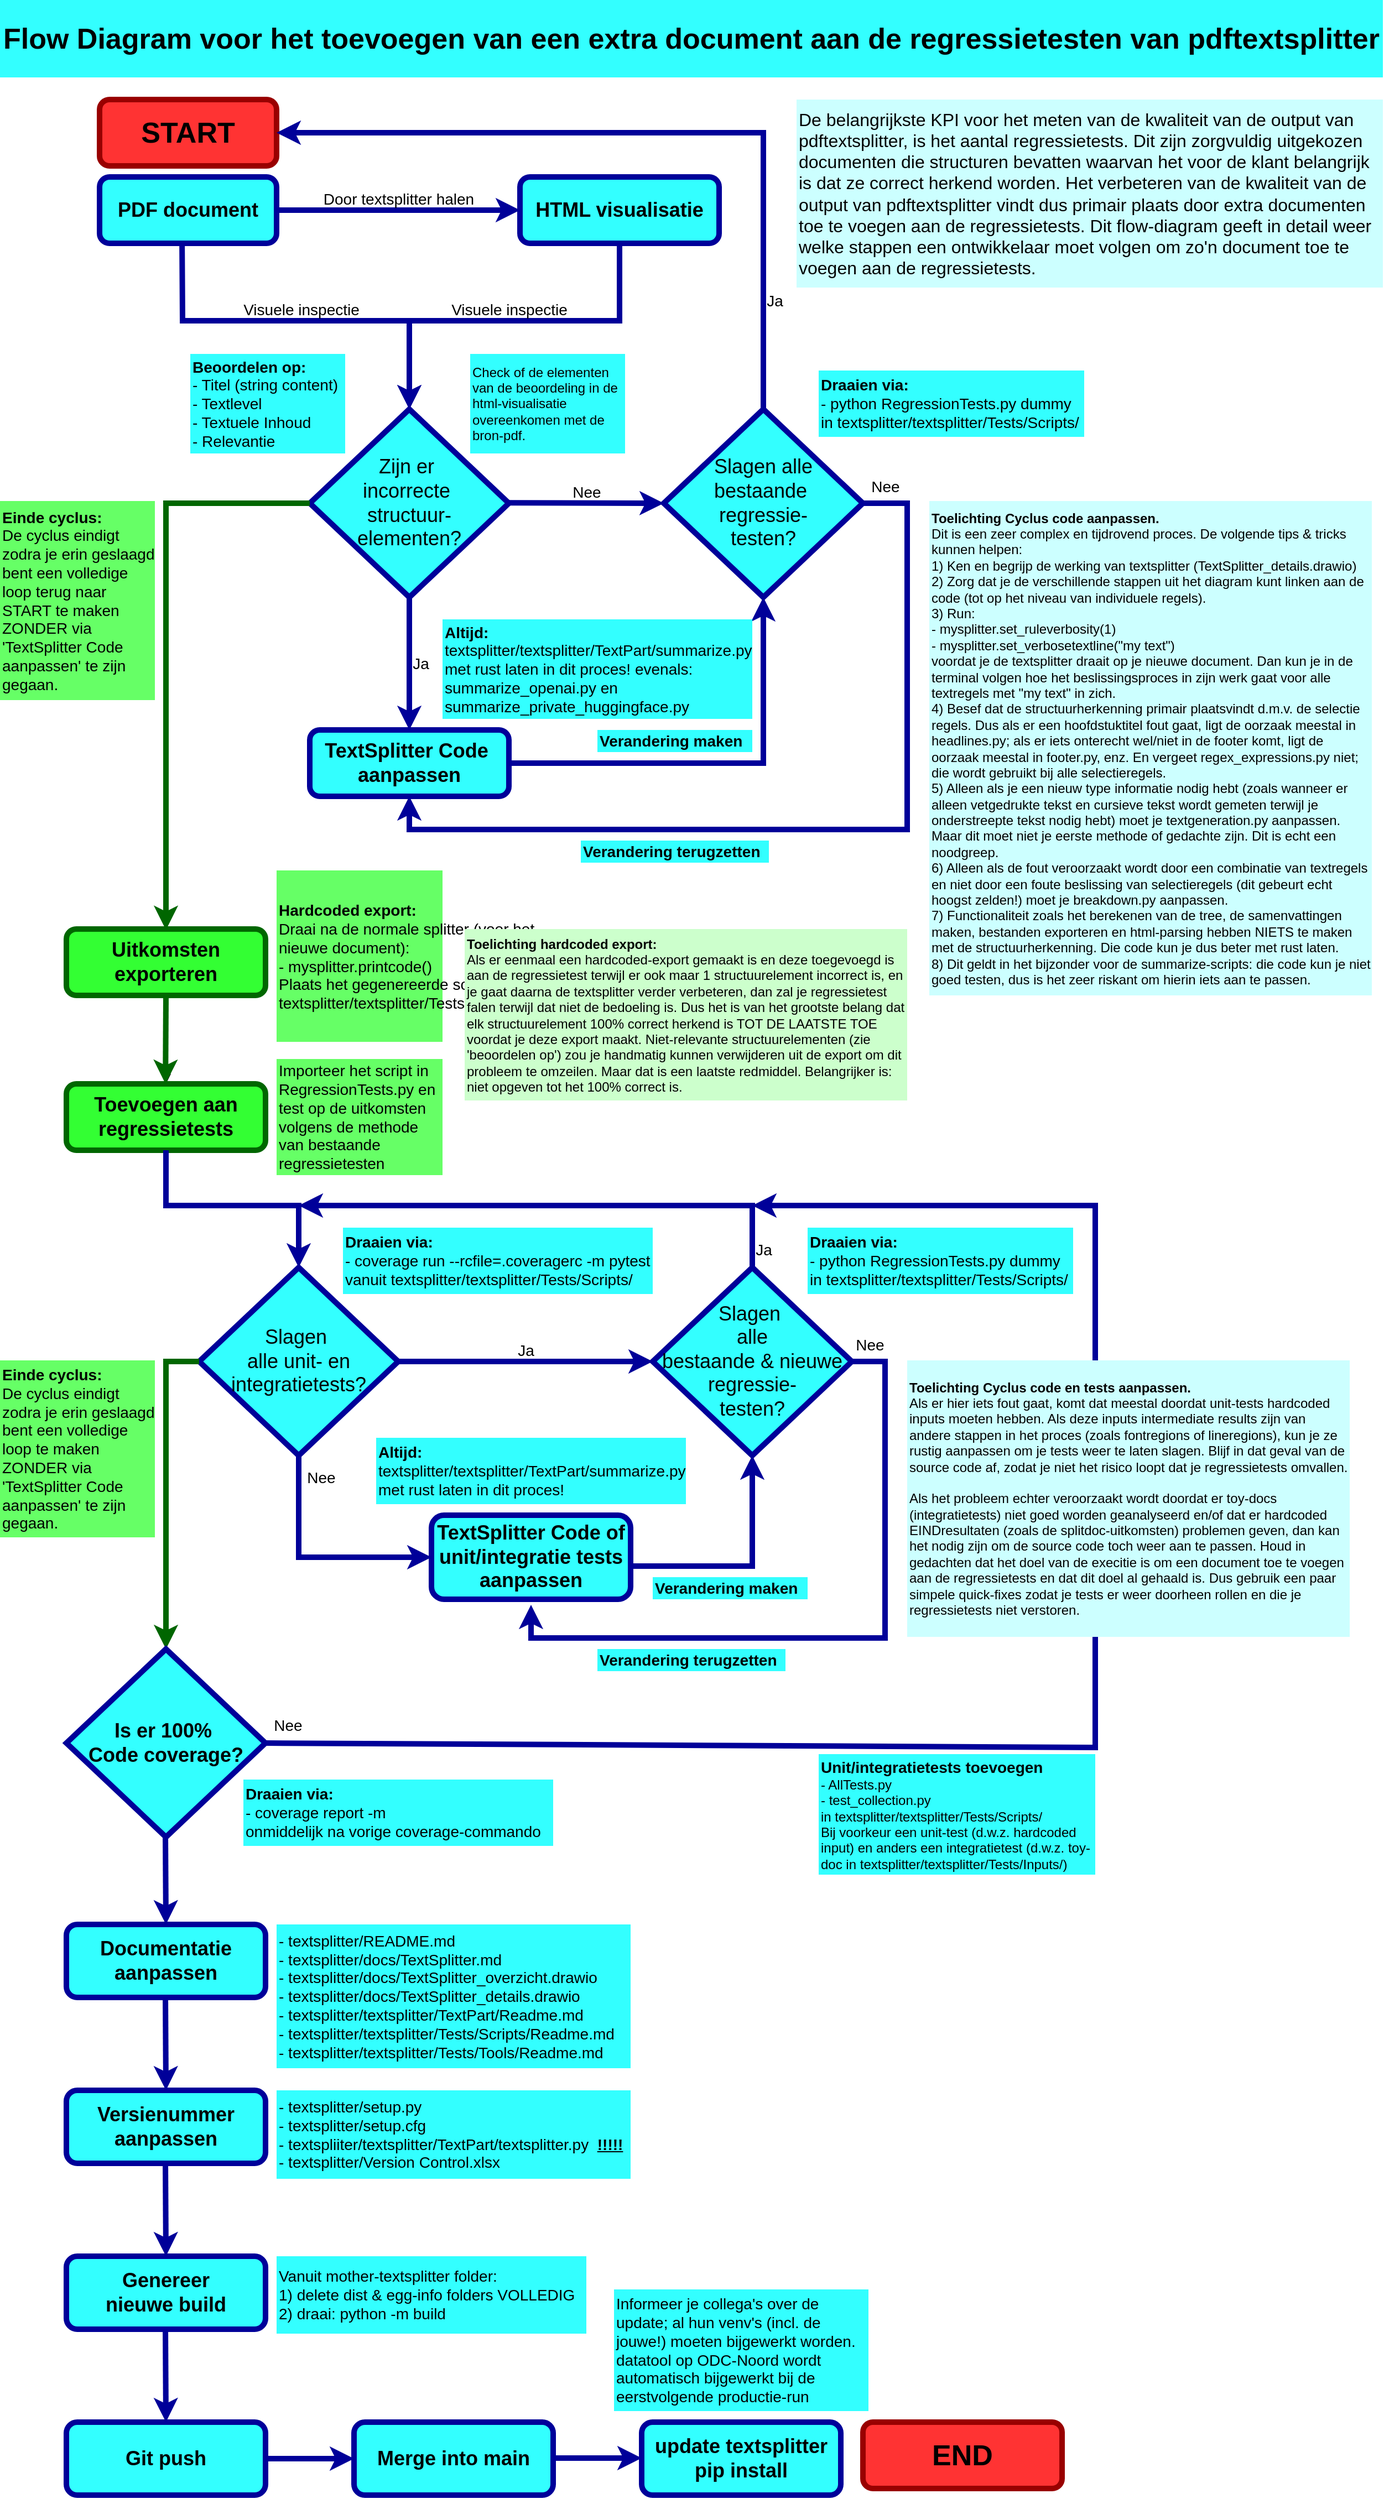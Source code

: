 <mxfile version="22.1.0" type="device">
  <diagram name="Page-1" id="12zspigX2sZvUz8JR0sr">
    <mxGraphModel dx="1364" dy="795" grid="1" gridSize="10" guides="1" tooltips="1" connect="1" arrows="1" fold="1" page="1" pageScale="1" pageWidth="850" pageHeight="1100" math="0" shadow="0">
      <root>
        <mxCell id="0" />
        <mxCell id="1" parent="0" />
        <mxCell id="MT20WT9ZjDiSe8qtbaJg-1" value="&lt;b&gt;&lt;font style=&quot;font-size: 18px;&quot;&gt;PDF document&lt;/font&gt;&lt;/b&gt;" style="rounded=1;whiteSpace=wrap;html=1;strokeColor=#000099;fillColor=#33FFFF;strokeWidth=5;" parent="1" vertex="1">
          <mxGeometry x="90" y="170" width="160" height="60" as="geometry" />
        </mxCell>
        <mxCell id="MT20WT9ZjDiSe8qtbaJg-2" value="&lt;b&gt;&lt;font style=&quot;font-size: 18px;&quot;&gt;HTML visualisatie&lt;/font&gt;&lt;/b&gt;" style="rounded=1;whiteSpace=wrap;html=1;strokeColor=#000099;fillColor=#33FFFF;strokeWidth=5;" parent="1" vertex="1">
          <mxGeometry x="470" y="170" width="180" height="60" as="geometry" />
        </mxCell>
        <mxCell id="MT20WT9ZjDiSe8qtbaJg-3" value="&lt;font style=&quot;font-size: 14px;&quot;&gt;Door textsplitter halen&lt;/font&gt;" style="endArrow=classic;html=1;rounded=0;entryX=0;entryY=0.5;entryDx=0;entryDy=0;exitX=1;exitY=0.5;exitDx=0;exitDy=0;strokeWidth=5;strokeColor=#000099;labelBackgroundColor=none;" parent="1" target="MT20WT9ZjDiSe8qtbaJg-2" edge="1">
          <mxGeometry y="10" width="50" height="50" relative="1" as="geometry">
            <mxPoint x="250" y="200" as="sourcePoint" />
            <mxPoint x="410" y="200" as="targetPoint" />
            <mxPoint as="offset" />
          </mxGeometry>
        </mxCell>
        <mxCell id="MT20WT9ZjDiSe8qtbaJg-4" value="&lt;div&gt;&lt;font style=&quot;font-size: 18px;&quot;&gt;Zijn er&amp;nbsp;&lt;/font&gt;&lt;/div&gt;&lt;div&gt;&lt;font style=&quot;font-size: 18px;&quot;&gt;incorrecte&amp;nbsp;&lt;/font&gt;&lt;/div&gt;&lt;div&gt;&lt;font style=&quot;font-size: 18px;&quot;&gt;structuur-&lt;/font&gt;&lt;/div&gt;&lt;div&gt;&lt;font style=&quot;font-size: 18px;&quot;&gt;elementen?&lt;/font&gt;&lt;/div&gt;" style="rhombus;whiteSpace=wrap;html=1;strokeWidth=5;strokeColor=#000099;fillColor=#33FFFF;" parent="1" vertex="1">
          <mxGeometry x="280" y="380" width="180" height="170" as="geometry" />
        </mxCell>
        <mxCell id="MT20WT9ZjDiSe8qtbaJg-5" value="&lt;font style=&quot;font-size: 14px;&quot;&gt;Visuele inspectie&lt;/font&gt;" style="endArrow=classic;html=1;rounded=0;entryX=0.5;entryY=0;entryDx=0;entryDy=0;exitX=0.466;exitY=0.999;exitDx=0;exitDy=0;strokeWidth=5;strokeColor=#000099;labelBackgroundColor=none;exitPerimeter=0;" parent="1" source="MT20WT9ZjDiSe8qtbaJg-1" target="MT20WT9ZjDiSe8qtbaJg-4" edge="1">
          <mxGeometry y="10" width="50" height="50" relative="1" as="geometry">
            <mxPoint x="250" y="300" as="sourcePoint" />
            <mxPoint x="470" y="300" as="targetPoint" />
            <mxPoint as="offset" />
            <Array as="points">
              <mxPoint x="165" y="300" />
              <mxPoint x="370" y="300" />
            </Array>
          </mxGeometry>
        </mxCell>
        <mxCell id="MT20WT9ZjDiSe8qtbaJg-6" value="&lt;font style=&quot;font-size: 14px;&quot;&gt;Visuele inspectie&lt;/font&gt;" style="endArrow=classic;html=1;rounded=0;entryX=0.5;entryY=0;entryDx=0;entryDy=0;exitX=0.5;exitY=1;exitDx=0;exitDy=0;strokeWidth=5;strokeColor=#000099;labelBackgroundColor=none;" parent="1" source="MT20WT9ZjDiSe8qtbaJg-2" target="MT20WT9ZjDiSe8qtbaJg-4" edge="1">
          <mxGeometry y="-10" width="50" height="50" relative="1" as="geometry">
            <mxPoint x="175" y="240" as="sourcePoint" />
            <mxPoint x="380" y="390" as="targetPoint" />
            <mxPoint as="offset" />
            <Array as="points">
              <mxPoint x="560" y="300" />
              <mxPoint x="370" y="300" />
            </Array>
          </mxGeometry>
        </mxCell>
        <mxCell id="MT20WT9ZjDiSe8qtbaJg-7" value="&lt;div align=&quot;left&quot; style=&quot;font-size: 14px;&quot;&gt;&lt;font style=&quot;font-size: 14px;&quot;&gt;&lt;b&gt;Beoordelen op:&lt;/b&gt;&lt;/font&gt;&lt;/div&gt;&lt;div align=&quot;left&quot; style=&quot;font-size: 14px;&quot;&gt;&lt;font style=&quot;font-size: 14px;&quot;&gt;- Titel (string content)&lt;/font&gt;&lt;/div&gt;&lt;div align=&quot;left&quot; style=&quot;font-size: 14px;&quot;&gt;&lt;font style=&quot;font-size: 14px;&quot;&gt;- Textlevel&lt;/font&gt;&lt;/div&gt;&lt;div align=&quot;left&quot; style=&quot;font-size: 14px;&quot;&gt;&lt;font style=&quot;font-size: 14px;&quot;&gt;- Textuele Inhoud&lt;/font&gt;&lt;/div&gt;&lt;div align=&quot;left&quot; style=&quot;font-size: 14px;&quot;&gt;&lt;font style=&quot;font-size: 14px;&quot;&gt;- Relevantie&lt;font style=&quot;font-size: 14px;&quot;&gt;&lt;br&gt;&lt;/font&gt;&lt;/font&gt;&lt;/div&gt;" style="rounded=0;whiteSpace=wrap;html=1;strokeColor=none;fillColor=#33FFFF;align=left;" parent="1" vertex="1">
          <mxGeometry x="172" y="330" width="140" height="90" as="geometry" />
        </mxCell>
        <mxCell id="MT20WT9ZjDiSe8qtbaJg-8" value="&lt;div&gt;&lt;font style=&quot;font-size: 18px;&quot;&gt;Slagen alle&lt;/font&gt;&lt;/div&gt;&lt;div&gt;&lt;font style=&quot;font-size: 18px;&quot;&gt;bestaande&amp;nbsp;&lt;/font&gt;&lt;/div&gt;&lt;div&gt;&lt;font style=&quot;font-size: 18px;&quot;&gt;regressie-&lt;/font&gt;&lt;/div&gt;&lt;div&gt;&lt;font style=&quot;font-size: 18px;&quot;&gt;testen?&lt;/font&gt;&lt;/div&gt;" style="rhombus;whiteSpace=wrap;html=1;strokeWidth=5;strokeColor=#000099;fillColor=#33FFFF;" parent="1" vertex="1">
          <mxGeometry x="600" y="380" width="180" height="170" as="geometry" />
        </mxCell>
        <mxCell id="MT20WT9ZjDiSe8qtbaJg-9" value="&lt;font style=&quot;font-size: 14px;&quot;&gt;Nee&lt;/font&gt;" style="endArrow=classic;html=1;rounded=0;exitX=1;exitY=0.5;exitDx=0;exitDy=0;strokeWidth=5;strokeColor=#000099;labelBackgroundColor=none;" parent="1" edge="1">
          <mxGeometry y="10" width="50" height="50" relative="1" as="geometry">
            <mxPoint x="460" y="464.66" as="sourcePoint" />
            <mxPoint x="600" y="465" as="targetPoint" />
            <mxPoint as="offset" />
          </mxGeometry>
        </mxCell>
        <mxCell id="MT20WT9ZjDiSe8qtbaJg-10" value="&lt;font style=&quot;font-size: 14px;&quot;&gt;Ja&lt;/font&gt;" style="endArrow=classic;html=1;rounded=0;exitX=0.5;exitY=1;exitDx=0;exitDy=0;strokeWidth=5;strokeColor=#000099;labelBackgroundColor=none;" parent="1" source="MT20WT9ZjDiSe8qtbaJg-4" edge="1">
          <mxGeometry y="10" width="50" height="50" relative="1" as="geometry">
            <mxPoint x="440" y="700" as="sourcePoint" />
            <mxPoint x="370" y="670" as="targetPoint" />
            <mxPoint as="offset" />
          </mxGeometry>
        </mxCell>
        <mxCell id="MT20WT9ZjDiSe8qtbaJg-11" value="&lt;div style=&quot;font-size: 18px;&quot;&gt;&lt;font style=&quot;font-size: 18px;&quot;&gt;&lt;b&gt;TextSplitter Code&amp;nbsp;&lt;/b&gt;&lt;/font&gt;&lt;/div&gt;&lt;div style=&quot;font-size: 18px;&quot;&gt;&lt;font style=&quot;font-size: 18px;&quot;&gt;&lt;b&gt;aanpassen&lt;/b&gt;&lt;/font&gt;&lt;/div&gt;" style="rounded=1;whiteSpace=wrap;html=1;strokeColor=#000099;fillColor=#33FFFF;strokeWidth=5;" parent="1" vertex="1">
          <mxGeometry x="280" y="670" width="180" height="60" as="geometry" />
        </mxCell>
        <mxCell id="MT20WT9ZjDiSe8qtbaJg-12" value="&lt;b&gt;&lt;font style=&quot;font-size: 26px;&quot;&gt;START&lt;/font&gt;&lt;/b&gt;" style="rounded=1;whiteSpace=wrap;html=1;strokeColor=#990000;fillColor=#FF3333;strokeWidth=5;" parent="1" vertex="1">
          <mxGeometry x="90" y="100" width="160" height="60" as="geometry" />
        </mxCell>
        <mxCell id="MT20WT9ZjDiSe8qtbaJg-13" value="" style="endArrow=classic;html=1;rounded=0;exitX=1;exitY=0.5;exitDx=0;exitDy=0;strokeWidth=5;strokeColor=#000099;labelBackgroundColor=none;entryX=0.5;entryY=1;entryDx=0;entryDy=0;" parent="1" source="MT20WT9ZjDiSe8qtbaJg-11" target="MT20WT9ZjDiSe8qtbaJg-8" edge="1">
          <mxGeometry x="-0.263" y="10" width="50" height="50" relative="1" as="geometry">
            <mxPoint x="590" y="670" as="sourcePoint" />
            <mxPoint x="590" y="790" as="targetPoint" />
            <mxPoint as="offset" />
            <Array as="points">
              <mxPoint x="690" y="700" />
            </Array>
          </mxGeometry>
        </mxCell>
        <mxCell id="MT20WT9ZjDiSe8qtbaJg-14" value="&lt;font style=&quot;font-size: 14px;&quot;&gt;Nee&lt;/font&gt;" style="endArrow=classic;html=1;rounded=0;strokeWidth=5;strokeColor=#000099;labelBackgroundColor=none;entryX=0.5;entryY=1;entryDx=0;entryDy=0;exitX=1;exitY=0.5;exitDx=0;exitDy=0;" parent="1" source="MT20WT9ZjDiSe8qtbaJg-8" target="MT20WT9ZjDiSe8qtbaJg-11" edge="1">
          <mxGeometry x="-0.951" y="15" width="50" height="50" relative="1" as="geometry">
            <mxPoint x="810" y="460" as="sourcePoint" />
            <mxPoint x="920" y="464.92" as="targetPoint" />
            <mxPoint as="offset" />
            <Array as="points">
              <mxPoint x="820" y="465" />
              <mxPoint x="820" y="760" />
              <mxPoint x="370" y="760" />
            </Array>
          </mxGeometry>
        </mxCell>
        <mxCell id="MT20WT9ZjDiSe8qtbaJg-15" value="&lt;font style=&quot;font-size: 14px;&quot;&gt;&lt;b&gt;Verandering terugzetten&lt;/b&gt;&lt;/font&gt;" style="rounded=0;whiteSpace=wrap;html=1;strokeColor=none;fillColor=#33FFFF;align=left;" parent="1" vertex="1">
          <mxGeometry x="525" y="770" width="170" height="20" as="geometry" />
        </mxCell>
        <mxCell id="MT20WT9ZjDiSe8qtbaJg-21" value="&lt;font style=&quot;font-size: 14px;&quot;&gt;&lt;b&gt;Verandering maken&lt;br&gt;&lt;/b&gt;&lt;/font&gt;" style="rounded=0;whiteSpace=wrap;html=1;strokeColor=none;fillColor=#33FFFF;align=left;" parent="1" vertex="1">
          <mxGeometry x="540" y="670" width="140" height="20" as="geometry" />
        </mxCell>
        <mxCell id="MT20WT9ZjDiSe8qtbaJg-22" value="&lt;font style=&quot;font-size: 14px;&quot;&gt;Ja&lt;/font&gt;" style="endArrow=classic;html=1;rounded=0;exitX=0.5;exitY=0;exitDx=0;exitDy=0;strokeWidth=5;strokeColor=#000099;labelBackgroundColor=none;entryX=1;entryY=0.5;entryDx=0;entryDy=0;" parent="1" source="MT20WT9ZjDiSe8qtbaJg-8" target="MT20WT9ZjDiSe8qtbaJg-12" edge="1">
          <mxGeometry x="-0.714" y="-10" width="50" height="50" relative="1" as="geometry">
            <mxPoint x="630" y="290" as="sourcePoint" />
            <mxPoint x="560" y="300" as="targetPoint" />
            <mxPoint as="offset" />
            <Array as="points">
              <mxPoint x="690" y="130" />
            </Array>
          </mxGeometry>
        </mxCell>
        <mxCell id="MT20WT9ZjDiSe8qtbaJg-24" value="" style="endArrow=classic;html=1;rounded=0;strokeWidth=5;strokeColor=#006600;labelBackgroundColor=none;exitX=0;exitY=0.5;exitDx=0;exitDy=0;" parent="1" source="MT20WT9ZjDiSe8qtbaJg-4" edge="1">
          <mxGeometry y="10" width="50" height="50" relative="1" as="geometry">
            <mxPoint x="180" y="520" as="sourcePoint" />
            <mxPoint x="150" y="850.833" as="targetPoint" />
            <mxPoint as="offset" />
            <Array as="points">
              <mxPoint x="150" y="465" />
            </Array>
          </mxGeometry>
        </mxCell>
        <mxCell id="MT20WT9ZjDiSe8qtbaJg-26" value="&lt;div&gt;&lt;font size=&quot;1&quot;&gt;&lt;span style=&quot;font-size: 14px;&quot;&gt;&lt;b&gt;Einde cyclus:&lt;/b&gt;&lt;/span&gt;&lt;/font&gt;&lt;/div&gt;&lt;div&gt;&lt;font style=&quot;font-size: 14px;&quot;&gt;&lt;span&gt;De cyclus eindigt zodra je erin geslaagd bent een volledige loop terug naar START te maken ZONDER via &#39;TextSplitter Code aanpassen&#39; te zijn gegaan.&lt;br&gt;&lt;/span&gt;&lt;/font&gt;&lt;/div&gt;" style="rounded=0;whiteSpace=wrap;html=1;strokeColor=none;fillColor=#66FF66;align=left;fontStyle=0" parent="1" vertex="1">
          <mxGeometry y="463" width="140" height="180" as="geometry" />
        </mxCell>
        <mxCell id="MT20WT9ZjDiSe8qtbaJg-27" value="&lt;div style=&quot;font-size: 14px;&quot;&gt;&lt;font size=&quot;1&quot;&gt;&lt;b&gt;&lt;font style=&quot;font-size: 14px;&quot;&gt;Draaien via:&lt;/font&gt;&lt;/b&gt;&lt;/font&gt;&lt;/div&gt;&lt;div style=&quot;font-size: 14px;&quot;&gt;- python RegressionTests.py dummy&lt;/div&gt;&lt;div style=&quot;font-size: 14px;&quot;&gt;in textsplitter/textsplitter/Tests/Scripts/&lt;br style=&quot;font-size: 14px;&quot;&gt;&lt;/div&gt;" style="rounded=0;whiteSpace=wrap;html=1;strokeColor=none;fillColor=#33FFFF;align=left;fontSize=14;" parent="1" vertex="1">
          <mxGeometry x="740" y="345" width="240" height="60" as="geometry" />
        </mxCell>
        <mxCell id="MT20WT9ZjDiSe8qtbaJg-34" value="" style="edgeStyle=orthogonalEdgeStyle;rounded=0;orthogonalLoop=1;jettySize=auto;html=1;" parent="1" source="MT20WT9ZjDiSe8qtbaJg-28" target="MT20WT9ZjDiSe8qtbaJg-31" edge="1">
          <mxGeometry relative="1" as="geometry" />
        </mxCell>
        <mxCell id="MT20WT9ZjDiSe8qtbaJg-28" value="&lt;b&gt;&lt;font style=&quot;font-size: 18px;&quot;&gt;Uitkomsten exporteren&lt;/font&gt;&lt;/b&gt;" style="rounded=1;whiteSpace=wrap;html=1;strokeColor=#006600;fillColor=#33FF33;strokeWidth=5;" parent="1" vertex="1">
          <mxGeometry x="60" y="850" width="180" height="60" as="geometry" />
        </mxCell>
        <mxCell id="MT20WT9ZjDiSe8qtbaJg-29" value="&lt;div&gt;&lt;font size=&quot;1&quot;&gt;&lt;span style=&quot;font-size: 14px;&quot;&gt;&lt;b&gt;Hardcoded export:&lt;br&gt;&lt;/b&gt;&lt;/span&gt;&lt;/font&gt;&lt;/div&gt;&lt;div&gt;&lt;font style=&quot;font-size: 14px;&quot;&gt;&lt;span&gt;Draai na de normale splitter (voor het nieuwe document):&lt;/span&gt;&lt;/font&gt;&lt;/div&gt;&lt;div&gt;&lt;font style=&quot;font-size: 14px;&quot;&gt;&lt;span&gt;- mysplitter.printcode()&lt;/span&gt;&lt;/font&gt;&lt;/div&gt;&lt;div&gt;&lt;font style=&quot;font-size: 14px;&quot;&gt;&lt;span&gt;Plaats het gegenereerde script in textsplitter/textsplitter/Tests/Hardcodes/&lt;br&gt;&lt;/span&gt;&lt;/font&gt;&lt;/div&gt;" style="rounded=0;whiteSpace=wrap;html=1;strokeColor=none;fillColor=#66FF66;align=left;fontStyle=0" parent="1" vertex="1">
          <mxGeometry x="250" y="797" width="150" height="155" as="geometry" />
        </mxCell>
        <mxCell id="MT20WT9ZjDiSe8qtbaJg-31" value="&lt;b&gt;&lt;font style=&quot;font-size: 18px;&quot;&gt;Toevoegen aan regressietests&lt;br&gt;&lt;/font&gt;&lt;/b&gt;" style="rounded=1;whiteSpace=wrap;html=1;strokeColor=#006600;fillColor=#33FF33;strokeWidth=5;" parent="1" vertex="1">
          <mxGeometry x="60" y="990" width="180" height="60" as="geometry" />
        </mxCell>
        <mxCell id="MT20WT9ZjDiSe8qtbaJg-32" value="&lt;font style=&quot;font-size: 14px;&quot;&gt;Importeer het script in RegressionTests.py en test op de uitkomsten volgens de methode van bestaande regressietesten&lt;br&gt;&lt;/font&gt;" style="rounded=0;whiteSpace=wrap;html=1;strokeColor=none;fillColor=#66FF66;align=left;fontStyle=0" parent="1" vertex="1">
          <mxGeometry x="250" y="967.5" width="150" height="105" as="geometry" />
        </mxCell>
        <mxCell id="MT20WT9ZjDiSe8qtbaJg-33" value="" style="endArrow=classic;html=1;rounded=0;strokeWidth=5;strokeColor=#006600;labelBackgroundColor=none;" parent="1" edge="1">
          <mxGeometry y="10" width="50" height="50" relative="1" as="geometry">
            <mxPoint x="150" y="910" as="sourcePoint" />
            <mxPoint x="149.58" y="990" as="targetPoint" />
            <mxPoint as="offset" />
          </mxGeometry>
        </mxCell>
        <mxCell id="MT20WT9ZjDiSe8qtbaJg-36" value="&lt;div&gt;&lt;font style=&quot;font-size: 18px;&quot;&gt;Slagen&amp;nbsp;&lt;/font&gt;&lt;/div&gt;&lt;div&gt;&lt;font style=&quot;font-size: 18px;&quot;&gt;alle unit- en integratietests?&lt;/font&gt;&lt;/div&gt;" style="rhombus;whiteSpace=wrap;html=1;strokeWidth=5;strokeColor=#000099;fillColor=#33FFFF;" parent="1" vertex="1">
          <mxGeometry x="180" y="1156" width="180" height="170" as="geometry" />
        </mxCell>
        <mxCell id="MT20WT9ZjDiSe8qtbaJg-37" value="" style="endArrow=classic;html=1;rounded=0;strokeWidth=5;strokeColor=#000099;labelBackgroundColor=none;entryX=0.5;entryY=0;entryDx=0;entryDy=0;" parent="1" target="MT20WT9ZjDiSe8qtbaJg-36" edge="1">
          <mxGeometry y="10" width="50" height="50" relative="1" as="geometry">
            <mxPoint x="150" y="1050" as="sourcePoint" />
            <mxPoint x="149.58" y="1140" as="targetPoint" />
            <mxPoint as="offset" />
            <Array as="points">
              <mxPoint x="150" y="1100" />
              <mxPoint x="270" y="1100" />
            </Array>
          </mxGeometry>
        </mxCell>
        <mxCell id="MT20WT9ZjDiSe8qtbaJg-39" value="&lt;div style=&quot;font-size: 18px;&quot;&gt;&lt;font style=&quot;font-size: 18px;&quot;&gt;&lt;b&gt;TextSplitter Code of unit/integratie tests&lt;br&gt;&lt;/b&gt;&lt;/font&gt;&lt;/div&gt;&lt;div style=&quot;font-size: 18px;&quot;&gt;&lt;font style=&quot;font-size: 18px;&quot;&gt;&lt;b&gt;aanpassen&lt;/b&gt;&lt;/font&gt;&lt;/div&gt;" style="rounded=1;whiteSpace=wrap;html=1;strokeColor=#000099;fillColor=#33FFFF;strokeWidth=5;" parent="1" vertex="1">
          <mxGeometry x="390" y="1380" width="180" height="76" as="geometry" />
        </mxCell>
        <mxCell id="MT20WT9ZjDiSe8qtbaJg-40" value="&lt;div&gt;&lt;font style=&quot;font-size: 18px;&quot;&gt;Slagen&amp;nbsp;&lt;/font&gt;&lt;/div&gt;&lt;div&gt;&lt;font style=&quot;font-size: 18px;&quot;&gt;alle&lt;/font&gt;&lt;/div&gt;&lt;div&gt;&lt;font style=&quot;font-size: 18px;&quot;&gt;bestaande &amp;amp; nieuwe &lt;br&gt;&lt;/font&gt;&lt;/div&gt;&lt;div&gt;&lt;font style=&quot;font-size: 18px;&quot;&gt;regressie-&lt;/font&gt;&lt;/div&gt;&lt;div&gt;&lt;font style=&quot;font-size: 18px;&quot;&gt;testen?&lt;/font&gt;&lt;/div&gt;" style="rhombus;whiteSpace=wrap;html=1;strokeWidth=5;strokeColor=#000099;fillColor=#33FFFF;" parent="1" vertex="1">
          <mxGeometry x="590" y="1156" width="180" height="170" as="geometry" />
        </mxCell>
        <mxCell id="MT20WT9ZjDiSe8qtbaJg-41" value="&lt;font style=&quot;font-size: 14px;&quot;&gt;Ja&lt;/font&gt;" style="endArrow=classic;html=1;rounded=0;exitX=1;exitY=0.5;exitDx=0;exitDy=0;strokeWidth=5;strokeColor=#000099;labelBackgroundColor=none;entryX=0;entryY=0.5;entryDx=0;entryDy=0;" parent="1" source="MT20WT9ZjDiSe8qtbaJg-36" target="MT20WT9ZjDiSe8qtbaJg-40" edge="1">
          <mxGeometry y="10" width="50" height="50" relative="1" as="geometry">
            <mxPoint x="489.58" y="1246" as="sourcePoint" />
            <mxPoint x="489.58" y="1366" as="targetPoint" />
            <mxPoint as="offset" />
          </mxGeometry>
        </mxCell>
        <mxCell id="MT20WT9ZjDiSe8qtbaJg-42" value="&lt;font style=&quot;font-size: 14px;&quot;&gt;Nee&lt;/font&gt;" style="endArrow=classic;html=1;rounded=0;exitX=0.5;exitY=1;exitDx=0;exitDy=0;strokeWidth=5;strokeColor=#000099;labelBackgroundColor=none;entryX=0;entryY=0.5;entryDx=0;entryDy=0;" parent="1" source="MT20WT9ZjDiSe8qtbaJg-36" target="MT20WT9ZjDiSe8qtbaJg-39" edge="1">
          <mxGeometry x="-0.818" y="20" width="50" height="50" relative="1" as="geometry">
            <mxPoint x="360" y="1325.17" as="sourcePoint" />
            <mxPoint x="590" y="1325.17" as="targetPoint" />
            <mxPoint as="offset" />
            <Array as="points">
              <mxPoint x="270" y="1418" />
            </Array>
          </mxGeometry>
        </mxCell>
        <mxCell id="MT20WT9ZjDiSe8qtbaJg-43" value="" style="endArrow=classic;html=1;rounded=0;exitX=1;exitY=0.5;exitDx=0;exitDy=0;strokeWidth=5;strokeColor=#000099;labelBackgroundColor=none;" parent="1" target="MT20WT9ZjDiSe8qtbaJg-40" edge="1">
          <mxGeometry x="-0.263" y="10" width="50" height="50" relative="1" as="geometry">
            <mxPoint x="570" y="1426" as="sourcePoint" />
            <mxPoint x="800" y="1276" as="targetPoint" />
            <mxPoint as="offset" />
            <Array as="points">
              <mxPoint x="680" y="1426" />
            </Array>
          </mxGeometry>
        </mxCell>
        <mxCell id="MT20WT9ZjDiSe8qtbaJg-44" value="&lt;font style=&quot;font-size: 14px;&quot;&gt;&lt;b&gt;Verandering maken&lt;br&gt;&lt;/b&gt;&lt;/font&gt;" style="rounded=0;whiteSpace=wrap;html=1;strokeColor=none;fillColor=#33FFFF;align=left;" parent="1" vertex="1">
          <mxGeometry x="590" y="1436" width="140" height="20" as="geometry" />
        </mxCell>
        <mxCell id="MT20WT9ZjDiSe8qtbaJg-46" value="&lt;font style=&quot;font-size: 14px;&quot;&gt;Nee&lt;/font&gt;" style="endArrow=classic;html=1;rounded=0;strokeWidth=5;strokeColor=#000099;labelBackgroundColor=none;entryX=0.5;entryY=1;entryDx=0;entryDy=0;exitX=1;exitY=0.5;exitDx=0;exitDy=0;" parent="1" source="MT20WT9ZjDiSe8qtbaJg-40" edge="1">
          <mxGeometry x="-0.951" y="15" width="50" height="50" relative="1" as="geometry">
            <mxPoint x="890" y="1196" as="sourcePoint" />
            <mxPoint x="480" y="1461" as="targetPoint" />
            <mxPoint as="offset" />
            <Array as="points">
              <mxPoint x="800" y="1241" />
              <mxPoint x="800" y="1491" />
              <mxPoint x="480" y="1491" />
            </Array>
          </mxGeometry>
        </mxCell>
        <mxCell id="MT20WT9ZjDiSe8qtbaJg-47" value="&lt;font style=&quot;font-size: 14px;&quot;&gt;&lt;b&gt;Verandering terugzetten&lt;/b&gt;&lt;/font&gt;" style="rounded=0;whiteSpace=wrap;html=1;strokeColor=none;fillColor=#33FFFF;align=left;" parent="1" vertex="1">
          <mxGeometry x="540" y="1501" width="170" height="20" as="geometry" />
        </mxCell>
        <mxCell id="MT20WT9ZjDiSe8qtbaJg-48" value="&lt;font style=&quot;font-size: 14px;&quot;&gt;Ja&lt;/font&gt;" style="endArrow=classic;html=1;rounded=0;exitX=0.5;exitY=0;exitDx=0;exitDy=0;strokeWidth=5;strokeColor=#000099;labelBackgroundColor=none;" parent="1" source="MT20WT9ZjDiSe8qtbaJg-40" edge="1">
          <mxGeometry x="-0.931" y="-10" width="50" height="50" relative="1" as="geometry">
            <mxPoint x="695" y="1060" as="sourcePoint" />
            <mxPoint x="270" y="1100" as="targetPoint" />
            <mxPoint as="offset" />
            <Array as="points">
              <mxPoint x="680" y="1100" />
            </Array>
          </mxGeometry>
        </mxCell>
        <mxCell id="MT20WT9ZjDiSe8qtbaJg-49" value="" style="endArrow=classic;html=1;rounded=0;strokeWidth=5;strokeColor=#006600;labelBackgroundColor=none;exitX=0;exitY=0.5;exitDx=0;exitDy=0;entryX=0.5;entryY=0;entryDx=0;entryDy=0;" parent="1" source="MT20WT9ZjDiSe8qtbaJg-36" target="MT20WT9ZjDiSe8qtbaJg-53" edge="1">
          <mxGeometry y="10" width="50" height="50" relative="1" as="geometry">
            <mxPoint x="280" y="1235.58" as="sourcePoint" />
            <mxPoint x="150" y="1621.413" as="targetPoint" />
            <mxPoint as="offset" />
            <Array as="points">
              <mxPoint x="150" y="1241" />
            </Array>
          </mxGeometry>
        </mxCell>
        <mxCell id="MT20WT9ZjDiSe8qtbaJg-50" value="&lt;div&gt;&lt;font size=&quot;1&quot;&gt;&lt;span style=&quot;font-size: 14px;&quot;&gt;&lt;b&gt;Einde cyclus:&lt;/b&gt;&lt;/span&gt;&lt;/font&gt;&lt;/div&gt;&lt;div&gt;&lt;font style=&quot;font-size: 14px;&quot;&gt;&lt;span&gt;De cyclus eindigt zodra je erin geslaagd bent een volledige loop te maken ZONDER via &#39;TextSplitter Code aanpassen&#39; te zijn gegaan.&lt;br&gt;&lt;/span&gt;&lt;/font&gt;&lt;/div&gt;" style="rounded=0;whiteSpace=wrap;html=1;strokeColor=none;fillColor=#66FF66;align=left;fontStyle=0" parent="1" vertex="1">
          <mxGeometry y="1240" width="140" height="160" as="geometry" />
        </mxCell>
        <mxCell id="MT20WT9ZjDiSe8qtbaJg-51" value="&lt;div style=&quot;font-size: 14px;&quot;&gt;&lt;font size=&quot;1&quot;&gt;&lt;b&gt;&lt;font style=&quot;font-size: 14px;&quot;&gt;Draaien via:&lt;/font&gt;&lt;/b&gt;&lt;/font&gt;&lt;/div&gt;&lt;div style=&quot;font-size: 14px;&quot;&gt;- coverage run --rcfile=.coveragerc -m pytest&lt;br&gt;&lt;/div&gt;&lt;div style=&quot;font-size: 14px;&quot;&gt;vanuit textsplitter/textsplitter/Tests/Scripts/&lt;br style=&quot;font-size: 14px;&quot;&gt;&lt;/div&gt;" style="rounded=0;whiteSpace=wrap;html=1;strokeColor=none;fillColor=#33FFFF;align=left;fontSize=14;" parent="1" vertex="1">
          <mxGeometry x="310" y="1120" width="280" height="60" as="geometry" />
        </mxCell>
        <mxCell id="MT20WT9ZjDiSe8qtbaJg-52" value="&lt;div style=&quot;font-size: 14px;&quot;&gt;&lt;font size=&quot;1&quot;&gt;&lt;b&gt;&lt;font style=&quot;font-size: 14px;&quot;&gt;Draaien via:&lt;/font&gt;&lt;/b&gt;&lt;/font&gt;&lt;/div&gt;&lt;div style=&quot;font-size: 14px;&quot;&gt;- python RegressionTests.py dummy&lt;/div&gt;&lt;div style=&quot;font-size: 14px;&quot;&gt;in textsplitter/textsplitter/Tests/Scripts/&lt;br style=&quot;font-size: 14px;&quot;&gt;&lt;/div&gt;" style="rounded=0;whiteSpace=wrap;html=1;strokeColor=none;fillColor=#33FFFF;align=left;fontSize=14;" parent="1" vertex="1">
          <mxGeometry x="730" y="1120" width="240" height="60" as="geometry" />
        </mxCell>
        <mxCell id="MT20WT9ZjDiSe8qtbaJg-53" value="&lt;div style=&quot;font-size: 18px;&quot;&gt;&lt;b&gt;&lt;font style=&quot;font-size: 18px;&quot;&gt;Is er 100%&amp;nbsp;&lt;/font&gt;&lt;/b&gt;&lt;/div&gt;&lt;div style=&quot;font-size: 18px;&quot;&gt;&lt;b&gt;&lt;font style=&quot;font-size: 18px;&quot;&gt;Code coverage?&lt;/font&gt;&lt;/b&gt;&lt;/div&gt;" style="rhombus;whiteSpace=wrap;html=1;strokeWidth=5;strokeColor=#000099;fillColor=#33FFFF;" parent="1" vertex="1">
          <mxGeometry x="60" y="1501" width="180" height="170" as="geometry" />
        </mxCell>
        <mxCell id="MT20WT9ZjDiSe8qtbaJg-54" value="&lt;font style=&quot;font-size: 14px;&quot;&gt;Nee&lt;/font&gt;" style="endArrow=classic;html=1;rounded=0;exitX=1;exitY=0.5;exitDx=0;exitDy=0;strokeWidth=5;strokeColor=#000099;labelBackgroundColor=none;" parent="1" source="MT20WT9ZjDiSe8qtbaJg-53" edge="1">
          <mxGeometry x="-0.975" y="16" width="50" height="50" relative="1" as="geometry">
            <mxPoint x="425" y="1571" as="sourcePoint" />
            <mxPoint x="680" y="1100" as="targetPoint" />
            <mxPoint as="offset" />
            <Array as="points">
              <mxPoint x="990" y="1590" />
              <mxPoint x="990" y="1100" />
            </Array>
          </mxGeometry>
        </mxCell>
        <mxCell id="MT20WT9ZjDiSe8qtbaJg-55" value="&lt;div style=&quot;font-size: 14px;&quot;&gt;&lt;font size=&quot;1&quot;&gt;&lt;b&gt;&lt;font style=&quot;font-size: 14px;&quot;&gt;Altijd:&lt;/font&gt;&lt;/b&gt;&lt;/font&gt;&lt;/div&gt;&lt;div&gt;textsplitter/textsplitter/TextPart/summarize.py&lt;/div&gt;&lt;div&gt;met rust laten in dit proces!&lt;br&gt;&lt;/div&gt;" style="rounded=0;whiteSpace=wrap;html=1;strokeColor=none;fillColor=#33FFFF;align=left;fontSize=14;" parent="1" vertex="1">
          <mxGeometry x="340" y="1310" width="280" height="60" as="geometry" />
        </mxCell>
        <mxCell id="MT20WT9ZjDiSe8qtbaJg-56" value="&lt;div style=&quot;font-size: 14px;&quot;&gt;&lt;font size=&quot;1&quot;&gt;&lt;b&gt;&lt;font style=&quot;font-size: 14px;&quot;&gt;Altijd:&lt;/font&gt;&lt;/b&gt;&lt;/font&gt;&lt;/div&gt;&lt;div&gt;textsplitter/textsplitter/TextPart/summarize.py&lt;/div&gt;&lt;div&gt;met rust laten in dit proces! evenals:&lt;/div&gt;&lt;div&gt;summarize_openai.py en&lt;/div&gt;&lt;div&gt;summarize_private_huggingface.py&lt;br&gt;&lt;/div&gt;" style="rounded=0;whiteSpace=wrap;html=1;strokeColor=none;fillColor=#33FFFF;align=left;fontSize=14;" parent="1" vertex="1">
          <mxGeometry x="400" y="570" width="280" height="90" as="geometry" />
        </mxCell>
        <mxCell id="MT20WT9ZjDiSe8qtbaJg-59" value="&lt;div&gt;&lt;font style=&quot;font-size: 14px;&quot;&gt;&lt;b&gt;Unit/integratietests toevoegen&lt;/b&gt;&lt;/font&gt;&lt;/div&gt;&lt;div&gt;- AllTests.py&lt;/div&gt;&lt;div&gt;- test_collection.py&lt;/div&gt;&lt;div&gt;in textsplitter/textsplitter/Tests/Scripts/&lt;br&gt;&lt;/div&gt;&lt;div&gt;Bij voorkeur een unit-test (d.w.z. hardcoded input) en anders een integratietest (d.w.z. toy-doc in textsplitter/textsplitter/Tests/Inputs/)&lt;br&gt;&lt;/div&gt;" style="rounded=0;whiteSpace=wrap;html=1;strokeColor=none;fillColor=#33FFFF;align=left;" parent="1" vertex="1">
          <mxGeometry x="740" y="1596" width="250" height="109" as="geometry" />
        </mxCell>
        <mxCell id="MT20WT9ZjDiSe8qtbaJg-62" value="&lt;div style=&quot;font-size: 14px;&quot;&gt;&lt;font size=&quot;1&quot;&gt;&lt;b&gt;&lt;font style=&quot;font-size: 14px;&quot;&gt;Draaien via:&lt;/font&gt;&lt;/b&gt;&lt;/font&gt;&lt;/div&gt;&lt;div style=&quot;font-size: 14px;&quot;&gt;- coverage report -m&lt;br&gt;&lt;/div&gt;&lt;div style=&quot;font-size: 14px;&quot;&gt;onmiddelijk na vorige coverage-commando&lt;br style=&quot;font-size: 14px;&quot;&gt;&lt;/div&gt;" style="rounded=0;whiteSpace=wrap;html=1;strokeColor=none;fillColor=#33FFFF;align=left;fontSize=14;" parent="1" vertex="1">
          <mxGeometry x="220" y="1619" width="280" height="60" as="geometry" />
        </mxCell>
        <mxCell id="MT20WT9ZjDiSe8qtbaJg-63" value="&lt;div&gt;&lt;b&gt;Toelichting hardcoded export:&lt;/b&gt;&lt;/div&gt;&lt;div&gt;Als er eenmaal een hardcoded-export gemaakt is en deze toegevoegd is aan de regressietest terwijl er ook maar 1 structuurelement incorrect is, en je gaat daarna de textsplitter verder verbeteren, dan zal je regressietest falen terwijl dat niet de bedoeling is. Dus het is van het grootste belang dat elk structuurelement 100% correct herkend is TOT DE LAATSTE TOE voordat je deze export maakt. Niet-relevante structuurelementen (zie &#39;beoordelen op&#39;) zou je handmatig kunnen verwijderen uit de export om dit probleem te omzeilen. Maar dat is een laatste redmiddel. Belangrijker is: niet opgeven tot het 100% correct is.&lt;br&gt;&lt;/div&gt;" style="rounded=0;whiteSpace=wrap;html=1;strokeColor=none;fillColor=#CCFFCC;align=left;fontStyle=0" parent="1" vertex="1">
          <mxGeometry x="420" y="850" width="400" height="155" as="geometry" />
        </mxCell>
        <mxCell id="MT20WT9ZjDiSe8qtbaJg-64" value="&lt;div style=&quot;font-size: 18px;&quot;&gt;&lt;b&gt;&lt;font style=&quot;font-size: 18px;&quot;&gt;Documentatie&lt;/font&gt;&lt;/b&gt;&lt;/div&gt;&lt;div style=&quot;font-size: 18px;&quot;&gt;&lt;b&gt;&lt;font style=&quot;font-size: 18px;&quot;&gt;aanpassen&lt;/font&gt;&lt;/b&gt;&lt;br&gt;&lt;/div&gt;" style="rounded=1;whiteSpace=wrap;html=1;strokeColor=#000099;fillColor=#33FFFF;strokeWidth=5;" parent="1" vertex="1">
          <mxGeometry x="60" y="1750" width="180" height="66" as="geometry" />
        </mxCell>
        <mxCell id="MT20WT9ZjDiSe8qtbaJg-65" value="&lt;div&gt;- textsplitter/README.md&lt;br&gt;&lt;/div&gt;&lt;div&gt;- textsplitter/docs/TextSplitter.md&lt;/div&gt;&lt;div&gt;- textsplitter/docs/TextSplitter_overzicht.drawio&lt;/div&gt;&lt;div&gt;- textsplitter/docs/TextSplitter_details.drawio&lt;/div&gt;&lt;div&gt;- textsplitter/textsplitter/TextPart/Readme.md&lt;/div&gt;&lt;div&gt;- textsplitter/textsplitter/Tests/Scripts/Readme.md&lt;/div&gt;&lt;div&gt;- textsplitter/textsplitter/Tests/Tools/Readme.md&lt;/div&gt;" style="rounded=0;whiteSpace=wrap;html=1;strokeColor=none;fillColor=#33FFFF;align=left;fontSize=14;" parent="1" vertex="1">
          <mxGeometry x="250" y="1750" width="320" height="130" as="geometry" />
        </mxCell>
        <mxCell id="MT20WT9ZjDiSe8qtbaJg-67" value="" style="endArrow=classic;html=1;rounded=0;exitX=0.5;exitY=1;exitDx=0;exitDy=0;strokeWidth=5;strokeColor=#000099;labelBackgroundColor=none;" parent="1" edge="1">
          <mxGeometry y="10" width="50" height="50" relative="1" as="geometry">
            <mxPoint x="149.52" y="1671" as="sourcePoint" />
            <mxPoint x="150" y="1750" as="targetPoint" />
            <mxPoint as="offset" />
          </mxGeometry>
        </mxCell>
        <mxCell id="MT20WT9ZjDiSe8qtbaJg-68" value="&lt;div style=&quot;font-size: 18px;&quot;&gt;&lt;font style=&quot;font-size: 18px;&quot;&gt;&lt;b&gt;Genereer &lt;br&gt;&lt;/b&gt;&lt;/font&gt;&lt;/div&gt;&lt;div style=&quot;font-size: 18px;&quot;&gt;&lt;font style=&quot;font-size: 18px;&quot;&gt;&lt;b&gt;nieuwe build&lt;/b&gt;&lt;font style=&quot;font-size: 18px;&quot;&gt;&lt;br&gt;&lt;/font&gt;&lt;/font&gt;&lt;/div&gt;" style="rounded=1;whiteSpace=wrap;html=1;strokeColor=#000099;fillColor=#33FFFF;strokeWidth=5;" parent="1" vertex="1">
          <mxGeometry x="60" y="2050" width="180" height="66" as="geometry" />
        </mxCell>
        <mxCell id="MT20WT9ZjDiSe8qtbaJg-69" value="" style="endArrow=classic;html=1;rounded=0;exitX=0.5;exitY=1;exitDx=0;exitDy=0;strokeWidth=5;strokeColor=#000099;labelBackgroundColor=none;entryX=0.5;entryY=0;entryDx=0;entryDy=0;" parent="1" target="MT20WT9ZjDiSe8qtbaJg-77" edge="1">
          <mxGeometry y="10" width="50" height="50" relative="1" as="geometry">
            <mxPoint x="149.52" y="1816" as="sourcePoint" />
            <mxPoint x="150" y="1895" as="targetPoint" />
            <mxPoint as="offset" />
          </mxGeometry>
        </mxCell>
        <mxCell id="MT20WT9ZjDiSe8qtbaJg-70" value="&lt;div&gt;Vanuit mother-textsplitter folder:&lt;/div&gt;&lt;div&gt;1) delete dist &amp;amp; egg-info folders VOLLEDIG&lt;/div&gt;&lt;div&gt;2) draai: python -m build&lt;br&gt;&lt;/div&gt;" style="rounded=0;whiteSpace=wrap;html=1;strokeColor=none;fillColor=#33FFFF;align=left;fontSize=14;" parent="1" vertex="1">
          <mxGeometry x="250" y="2050" width="280" height="70" as="geometry" />
        </mxCell>
        <mxCell id="MT20WT9ZjDiSe8qtbaJg-71" value="&lt;font style=&quot;font-size: 18px;&quot;&gt;&lt;b&gt;Git push&lt;/b&gt;&lt;/font&gt;" style="rounded=1;whiteSpace=wrap;html=1;strokeColor=#000099;fillColor=#33FFFF;strokeWidth=5;" parent="1" vertex="1">
          <mxGeometry x="60" y="2200" width="180" height="66" as="geometry" />
        </mxCell>
        <mxCell id="MT20WT9ZjDiSe8qtbaJg-77" value="&lt;div style=&quot;font-size: 18px;&quot;&gt;&lt;font style=&quot;font-size: 18px;&quot;&gt;&lt;b&gt;Versienummer aanpassen&lt;br&gt;&lt;/b&gt;&lt;/font&gt;&lt;/div&gt;" style="rounded=1;whiteSpace=wrap;html=1;strokeColor=#000099;fillColor=#33FFFF;strokeWidth=5;" parent="1" vertex="1">
          <mxGeometry x="60" y="1900" width="180" height="66" as="geometry" />
        </mxCell>
        <mxCell id="MT20WT9ZjDiSe8qtbaJg-78" value="" style="endArrow=classic;html=1;rounded=0;exitX=0.5;exitY=1;exitDx=0;exitDy=0;strokeWidth=5;strokeColor=#000099;labelBackgroundColor=none;entryX=0.5;entryY=0;entryDx=0;entryDy=0;" parent="1" edge="1">
          <mxGeometry y="10" width="50" height="50" relative="1" as="geometry">
            <mxPoint x="149.52" y="1966" as="sourcePoint" />
            <mxPoint x="150" y="2050" as="targetPoint" />
            <mxPoint as="offset" />
          </mxGeometry>
        </mxCell>
        <mxCell id="MT20WT9ZjDiSe8qtbaJg-79" value="&lt;div&gt;- textsplitter/setup.py&lt;/div&gt;&lt;div&gt;- textsplitter/setup.cfg&lt;/div&gt;&lt;div&gt;- textspliiter/textsplitter/TextPart/textsplitter.py&amp;nbsp; &lt;b&gt;&lt;u&gt;!!!!!&lt;/u&gt;&lt;/b&gt;&lt;br&gt;&lt;/div&gt;&lt;div&gt;- textsplitter/Version Control.xlsx&lt;br&gt;&lt;/div&gt;" style="rounded=0;whiteSpace=wrap;html=1;strokeColor=none;fillColor=#33FFFF;align=left;fontSize=14;" parent="1" vertex="1">
          <mxGeometry x="250" y="1900" width="320" height="80" as="geometry" />
        </mxCell>
        <mxCell id="MT20WT9ZjDiSe8qtbaJg-80" value="" style="endArrow=classic;html=1;rounded=0;exitX=0.5;exitY=1;exitDx=0;exitDy=0;strokeWidth=5;strokeColor=#000099;labelBackgroundColor=none;entryX=0.5;entryY=0;entryDx=0;entryDy=0;" parent="1" edge="1">
          <mxGeometry y="10" width="50" height="50" relative="1" as="geometry">
            <mxPoint x="149.52" y="2116" as="sourcePoint" />
            <mxPoint x="150" y="2200" as="targetPoint" />
            <mxPoint as="offset" />
          </mxGeometry>
        </mxCell>
        <mxCell id="MT20WT9ZjDiSe8qtbaJg-81" value="&lt;b style=&quot;font-size: 18px;&quot;&gt;&lt;font style=&quot;font-size: 18px;&quot;&gt;Merge into main&lt;br&gt;&lt;/font&gt;&lt;/b&gt;" style="rounded=1;whiteSpace=wrap;html=1;strokeColor=#000099;fillColor=#33FFFF;strokeWidth=5;" parent="1" vertex="1">
          <mxGeometry x="320" y="2200" width="180" height="66" as="geometry" />
        </mxCell>
        <mxCell id="MT20WT9ZjDiSe8qtbaJg-82" value="" style="endArrow=classic;html=1;rounded=0;exitX=1;exitY=0.5;exitDx=0;exitDy=0;strokeWidth=5;strokeColor=#000099;labelBackgroundColor=none;entryX=0;entryY=0.5;entryDx=0;entryDy=0;" parent="1" source="MT20WT9ZjDiSe8qtbaJg-71" target="MT20WT9ZjDiSe8qtbaJg-81" edge="1">
          <mxGeometry y="10" width="50" height="50" relative="1" as="geometry">
            <mxPoint x="280" y="2230" as="sourcePoint" />
            <mxPoint x="280.48" y="2314" as="targetPoint" />
            <mxPoint as="offset" />
          </mxGeometry>
        </mxCell>
        <mxCell id="MT20WT9ZjDiSe8qtbaJg-83" value="&lt;div style=&quot;font-size: 18px;&quot;&gt;&lt;font style=&quot;font-size: 18px;&quot;&gt;&lt;b&gt;update textsplitter&lt;/b&gt;&lt;/font&gt;&lt;/div&gt;&lt;div style=&quot;font-size: 18px;&quot;&gt;&lt;font style=&quot;font-size: 18px;&quot;&gt;&lt;b&gt;pip install&lt;br&gt;&lt;/b&gt;&lt;/font&gt;&lt;/div&gt;" style="rounded=1;whiteSpace=wrap;html=1;strokeColor=#000099;fillColor=#33FFFF;strokeWidth=5;" parent="1" vertex="1">
          <mxGeometry x="580" y="2200" width="180" height="66" as="geometry" />
        </mxCell>
        <mxCell id="MT20WT9ZjDiSe8qtbaJg-84" value="" style="endArrow=classic;html=1;rounded=0;exitX=1;exitY=0.5;exitDx=0;exitDy=0;strokeWidth=5;strokeColor=#000099;labelBackgroundColor=none;entryX=0;entryY=0.5;entryDx=0;entryDy=0;" parent="1" edge="1">
          <mxGeometry y="10" width="50" height="50" relative="1" as="geometry">
            <mxPoint x="500" y="2232.52" as="sourcePoint" />
            <mxPoint x="580" y="2232.52" as="targetPoint" />
            <mxPoint as="offset" />
          </mxGeometry>
        </mxCell>
        <mxCell id="MT20WT9ZjDiSe8qtbaJg-85" value="&lt;div&gt;Informeer je collega&#39;s over de update; al hun venv&#39;s (incl. de jouwe!) moeten bijgewerkt worden. datatool op ODC-Noord wordt automatisch bijgewerkt bij de eerstvolgende productie-run&lt;/div&gt;" style="rounded=0;whiteSpace=wrap;html=1;strokeColor=none;fillColor=#33FFFF;align=left;fontSize=14;" parent="1" vertex="1">
          <mxGeometry x="555" y="2080" width="230" height="110" as="geometry" />
        </mxCell>
        <mxCell id="MT20WT9ZjDiSe8qtbaJg-86" value="&lt;b&gt;&lt;font style=&quot;font-size: 26px;&quot;&gt;END&lt;/font&gt;&lt;/b&gt;" style="rounded=1;whiteSpace=wrap;html=1;strokeColor=#990000;fillColor=#FF3333;strokeWidth=5;" parent="1" vertex="1">
          <mxGeometry x="780" y="2200" width="180" height="60" as="geometry" />
        </mxCell>
        <mxCell id="MT20WT9ZjDiSe8qtbaJg-87" value="&lt;div&gt;&lt;b&gt;Toelichting Cyclus code aanpassen.&lt;br&gt;&lt;/b&gt;&lt;/div&gt;&lt;div&gt;Dit is een zeer complex en tijdrovend proces. De volgende tips &amp;amp; tricks kunnen helpen:&lt;/div&gt;&lt;div&gt;1) Ken en begrijp de werking van textsplitter (TextSplitter_details.drawio)&lt;/div&gt;&lt;div&gt;2) Zorg dat je de verschillende stappen uit het diagram kunt linken aan de code (tot op het niveau van individuele regels).&lt;/div&gt;&lt;div&gt;3) Run:&lt;/div&gt;&lt;div&gt;- mysplitter.set_ruleverbosity(1)&lt;/div&gt;&lt;div&gt;- mysplitter.set_verbosetextline(&quot;my text&quot;)&lt;/div&gt;&lt;div&gt;voordat je de textsplitter draait op je nieuwe document. Dan kun je in de terminal volgen hoe het beslissingsproces in zijn werk gaat voor alle textregels met &quot;my text&quot; in zich.&lt;/div&gt;&lt;div&gt;4) Besef dat de structuurherkenning primair plaatsvindt d.m.v. de selectie regels. Dus als er een hoofdstuktitel fout gaat, ligt de oorzaak meestal in headlines.py; als er iets onterecht wel/niet in de footer komt, ligt de oorzaak meestal in footer.py, enz. En vergeet regex_expressions.py niet; die wordt gebruikt bij alle selectieregels.&lt;br&gt;&lt;/div&gt;&lt;div&gt;5) Alleen als je een nieuw type informatie nodig hebt (zoals wanneer er alleen vetgedrukte tekst en cursieve tekst wordt gemeten terwijl je onderstreepte tekst nodig hebt) moet je textgeneration.py aanpassen. Maar dit moet niet je eerste methode of gedachte zijn. Dit is echt een noodgreep.&lt;br&gt;&lt;/div&gt;&lt;div&gt;6) Alleen als de fout veroorzaakt wordt door een combinatie van textregels en niet door een foute beslissing van selectieregels (dit gebeurt echt hoogst zelden!) moet je breakdown.py aanpassen.&lt;/div&gt;&lt;div&gt;7) Functionaliteit zoals het berekenen van de tree, de samenvattingen maken, bestanden exporteren en html-parsing hebben NIETS te maken met de structuurherkenning. Die code kun je dus beter met rust laten.&lt;/div&gt;&lt;div&gt;8) Dit geldt in het bijzonder voor de summarize-scripts: die code kun je niet goed testen, dus is het zeer riskant om hierin iets aan te passen.&lt;br&gt;&lt;/div&gt;" style="rounded=0;whiteSpace=wrap;html=1;strokeColor=none;fillColor=#CCFFFF;align=left;fontStyle=0" parent="1" vertex="1">
          <mxGeometry x="840" y="463" width="400" height="447" as="geometry" />
        </mxCell>
        <mxCell id="MT20WT9ZjDiSe8qtbaJg-88" value="&lt;div&gt;&lt;b&gt;Toelichting Cyclus code en tests aanpassen.&lt;br&gt;&lt;/b&gt;&lt;/div&gt;&lt;div&gt;Als er hier iets fout gaat, komt dat meestal doordat unit-tests hardcoded inputs moeten hebben. Als deze inputs intermediate results zijn van andere stappen in het proces (zoals fontregions of lineregions), kun je ze rustig aanpassen om je tests weer te laten slagen. Blijf in dat geval van de source code af, zodat je niet het risico loopt dat je regressietests omvallen.&lt;/div&gt;&lt;div&gt;&lt;br&gt;&lt;/div&gt;&lt;div&gt;Als het probleem echter veroorzaakt wordt doordat er toy-docs (integratietests) niet goed worden geanalyseerd en/of dat er hardcoded EINDresultaten (zoals de splitdoc-uitkomsten) problemen geven, dan kan het nodig zijn om de source code toch weer aan te passen. Houd in gedachten dat het doel van de execitie is om een document toe te voegen aan de regressietests en dat dit doel al gehaald is. Dus gebruik een paar simpele quick-fixes zodat je tests er weer doorheen rollen en die je regressietests niet verstoren.&lt;br&gt;&lt;/div&gt;" style="rounded=0;whiteSpace=wrap;html=1;strokeColor=none;fillColor=#CCFFFF;align=left;fontStyle=0" parent="1" vertex="1">
          <mxGeometry x="820" y="1240" width="400" height="250" as="geometry" />
        </mxCell>
        <mxCell id="MT20WT9ZjDiSe8qtbaJg-89" value="&lt;div style=&quot;font-size: 26px;&quot;&gt;&lt;b style=&quot;font-size: 26px;&quot;&gt;Flow Diagram voor het toevoegen van een extra document aan de regressietesten van pdftextsplitter&lt;/b&gt;&lt;br style=&quot;font-size: 26px;&quot;&gt;&lt;/div&gt;" style="rounded=0;whiteSpace=wrap;html=1;strokeColor=none;fillColor=#33FFFF;align=center;fontSize=26;" parent="1" vertex="1">
          <mxGeometry y="10" width="1250" height="70" as="geometry" />
        </mxCell>
        <mxCell id="bJlupODZ3YF-iwM3So32-1" value="Check of de elementen van de beoordeling in de html-visualisatie overeenkomen met de bron-pdf." style="rounded=0;whiteSpace=wrap;html=1;strokeColor=none;fillColor=#33FFFF;align=left;" parent="1" vertex="1">
          <mxGeometry x="425" y="330" width="140" height="90" as="geometry" />
        </mxCell>
        <mxCell id="bJlupODZ3YF-iwM3So32-2" value="&lt;font style=&quot;font-size: 16px;&quot;&gt;De belangrijkste KPI voor het meten van de kwaliteit van de output van pdftextsplitter, is het aantal regressietests. Dit zijn zorgvuldig uitgekozen documenten die structuren bevatten waarvan het voor de klant belangrijk is dat ze correct herkend worden. Het verbeteren van de kwaliteit van de output van pdftextsplitter vindt dus primair plaats door extra documenten toe te voegen aan de regressietests. Dit flow-diagram geeft in detail weer welke stappen een ontwikkelaar moet volgen om zo&#39;n document toe te voegen aan de regressietests.&lt;/font&gt;" style="rounded=0;whiteSpace=wrap;html=1;strokeColor=none;fillColor=#CCFFFF;align=left;fontStyle=0" parent="1" vertex="1">
          <mxGeometry x="720" y="100" width="530" height="170" as="geometry" />
        </mxCell>
      </root>
    </mxGraphModel>
  </diagram>
</mxfile>
